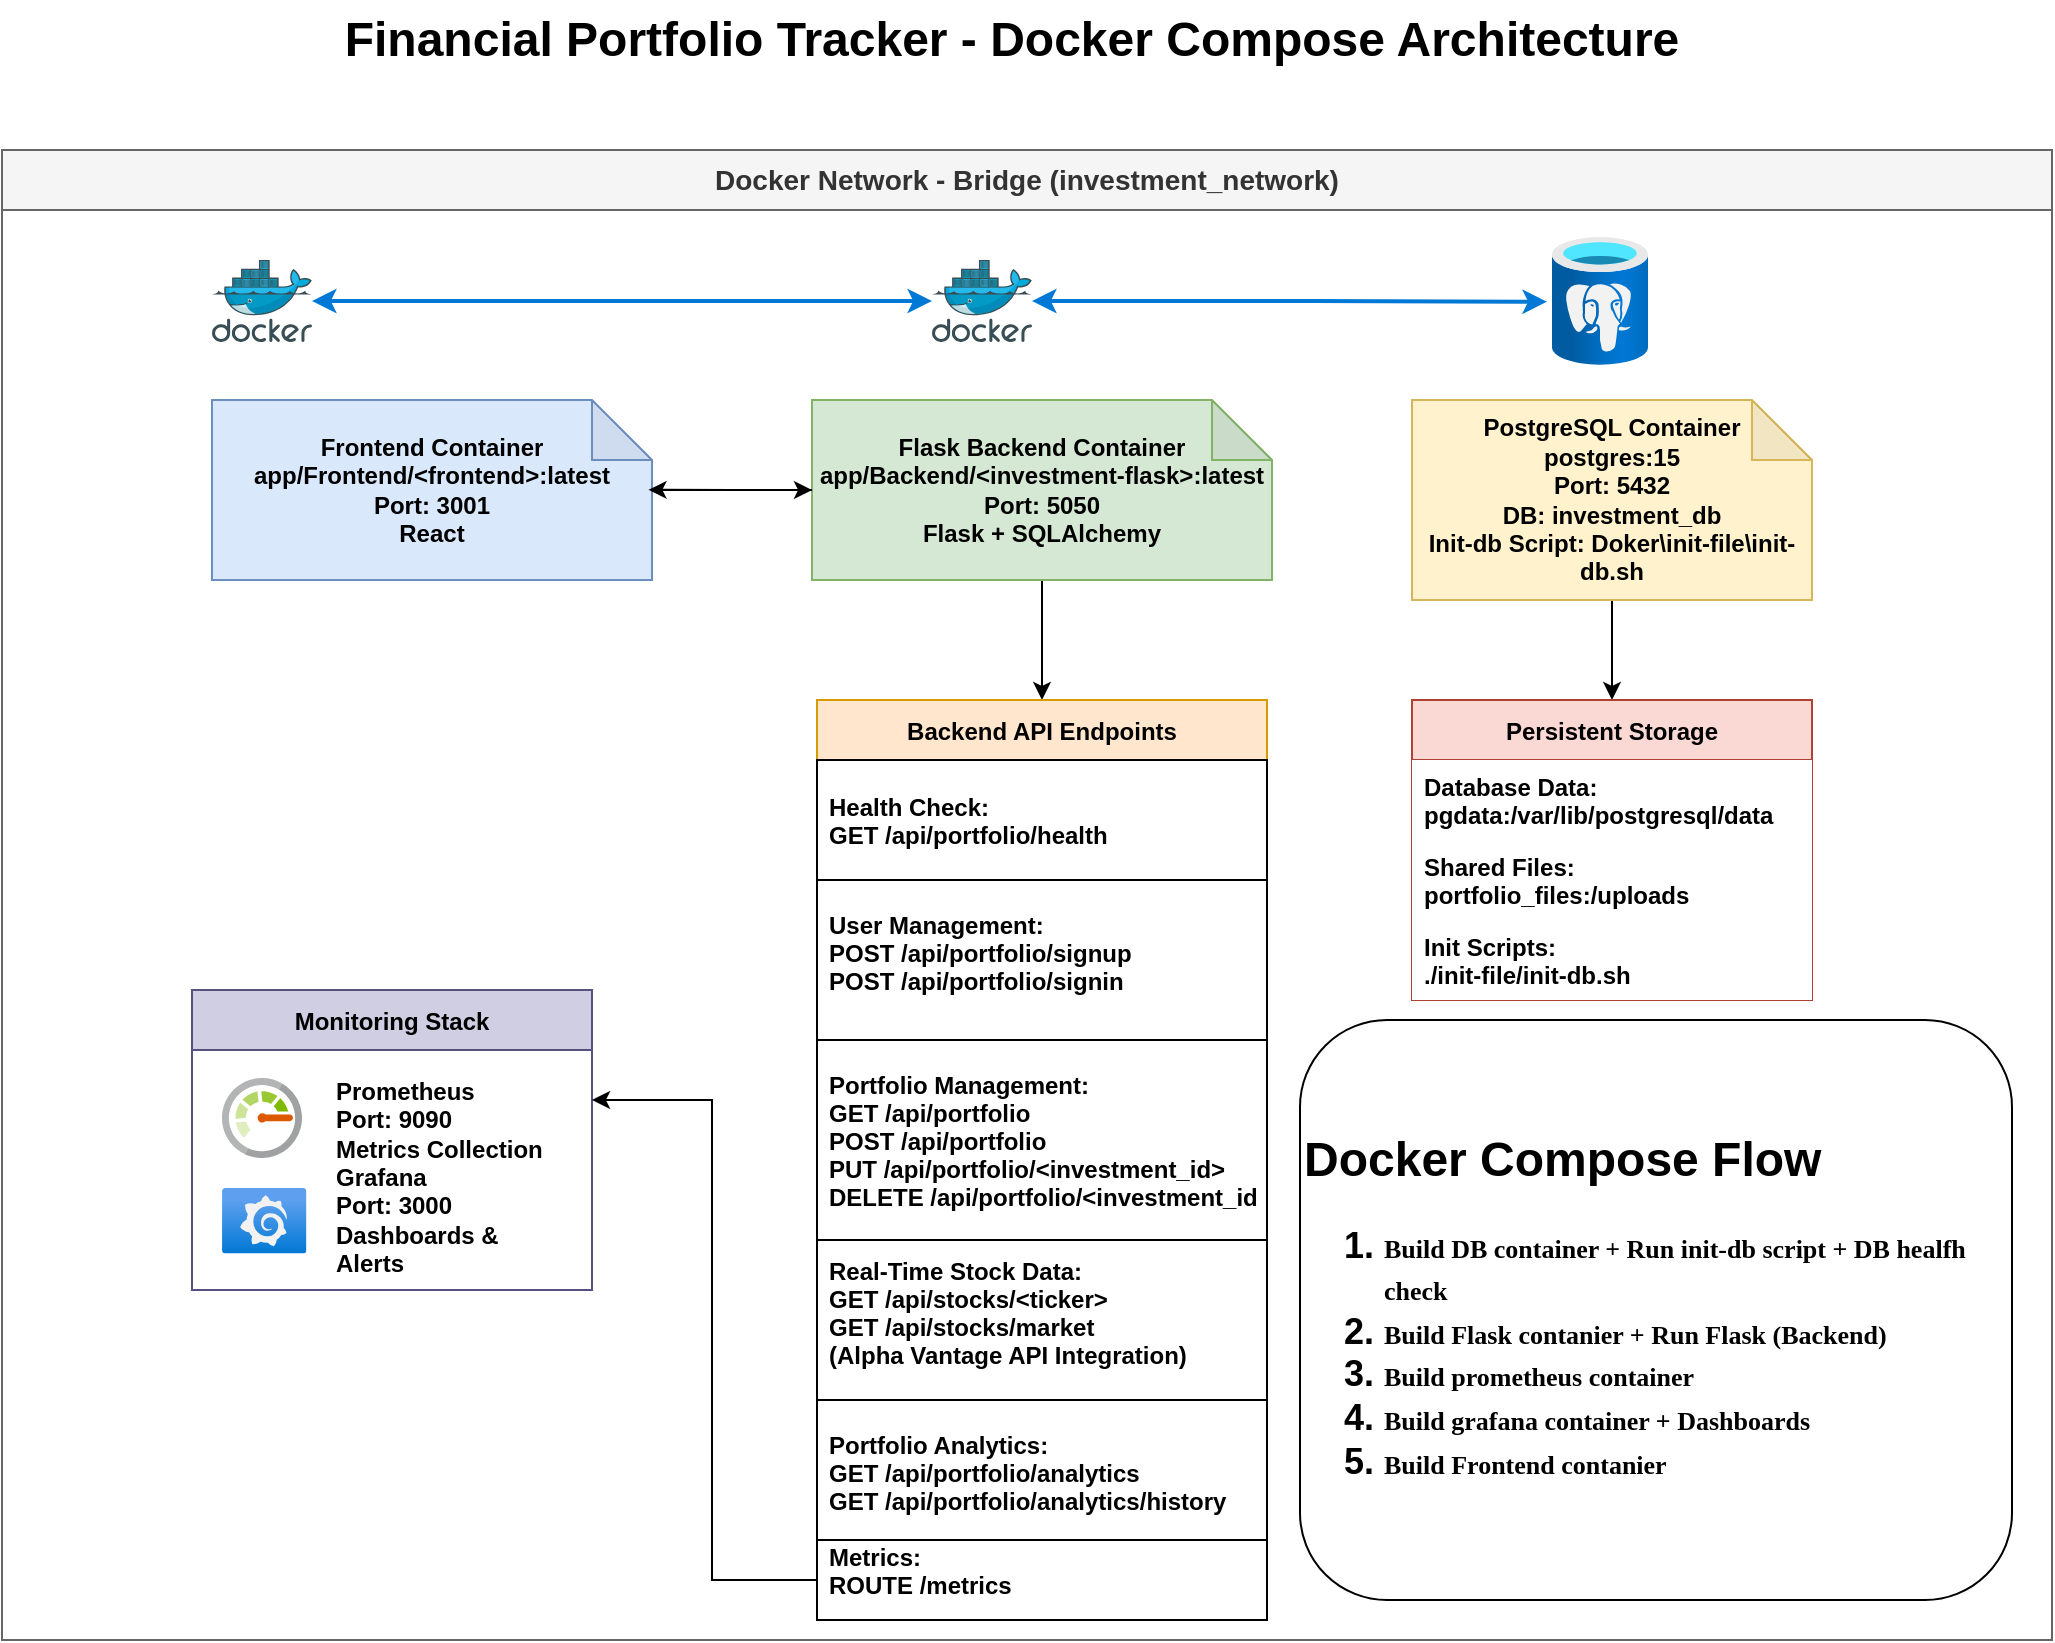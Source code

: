 <mxfile version="28.0.5" pages="3">
  <diagram name="Docker Compose" id="docker-compose">
    <mxGraphModel dx="1434" dy="844" grid="1" gridSize="10" guides="1" tooltips="1" connect="1" arrows="1" fold="1" page="1" pageScale="1" pageWidth="1100" pageHeight="850" math="0" shadow="0">
      <root>
        <mxCell id="0" />
        <mxCell id="1" parent="0" />
        <mxCell id="WgFQhJ7p-CO533wqpOLJ-1" value="" style="shape=image;verticalLabelPosition=bottom;labelBackgroundColor=default;verticalAlign=top;aspect=fixed;imageAspect=0;image=https://www.twilio.com/content/dam/twilio-com/global/en/blog/legacy/2017/building-python-web-apps-with-flask-html/flask-oauth.png;imageBackground=none;opacity=50;" vertex="1" parent="1">
          <mxGeometry x="582" y="176" width="75.26" height="40" as="geometry" />
        </mxCell>
        <mxCell id="title" value="Financial Portfolio Tracker - Docker Compose Architecture" style="text;html=1;strokeColor=none;fillColor=none;align=center;verticalAlign=middle;whiteSpace=wrap;rounded=0;fontSize=24;fontStyle=1" parent="1" vertex="1">
          <mxGeometry x="200" y="20" width="700" height="40" as="geometry" />
        </mxCell>
        <mxCell id="docker-network" value="Docker Network - Bridge (investment_network)" style="swimlane;fontStyle=1;childLayout=stackLayout;horizontal=1;startSize=30;horizontalStack=0;fillColor=#F5F5F5;strokeColor=#666666;fontSize=14;fontColor=#333333;collapsible=0;whiteSpace=wrap;html=1;" parent="1" vertex="1">
          <mxGeometry x="45" y="95" width="1025" height="745" as="geometry" />
        </mxCell>
        <mxCell id="frontend-container" value="" style="aspect=fixed;html=1;points=[];align=center;image;fontSize=12;image=img/lib/mscae/Docker.svg;" parent="1" vertex="1">
          <mxGeometry x="150" y="150" width="50" height="41" as="geometry" />
        </mxCell>
        <mxCell id="1uEBNpbP47x4nF2TDzYv-2" value="" style="edgeStyle=orthogonalEdgeStyle;rounded=0;orthogonalLoop=1;jettySize=auto;html=1;" parent="1" source="frontend-details" target="backend-details" edge="1">
          <mxGeometry relative="1" as="geometry" />
        </mxCell>
        <mxCell id="frontend-details" value="Frontend Container&lt;br&gt;app/Frontend/&amp;lt;frontend&amp;gt;:latest&lt;br&gt;Port: 3001&lt;br&gt;React" style="shape=note;whiteSpace=wrap;html=1;backgroundOutline=1;darkOpacity=0.05;fillColor=#dae8fc;strokeColor=#6c8ebf;fontStyle=1" parent="1" vertex="1">
          <mxGeometry x="150" y="220" width="220" height="90" as="geometry" />
        </mxCell>
        <mxCell id="backend-container" value="" style="aspect=fixed;html=1;points=[];align=center;image;fontSize=12;image=img/lib/mscae/Docker.svg;" parent="1" vertex="1">
          <mxGeometry x="510" y="150" width="50" height="41" as="geometry" />
        </mxCell>
        <mxCell id="1uEBNpbP47x4nF2TDzYv-6" value="" style="edgeStyle=orthogonalEdgeStyle;rounded=0;orthogonalLoop=1;jettySize=auto;html=1;entryX=0.5;entryY=0;entryDx=0;entryDy=0;" parent="1" source="backend-details" target="api-docs" edge="1">
          <mxGeometry relative="1" as="geometry" />
        </mxCell>
        <mxCell id="backend-details" value="Flask Backend Container&lt;br&gt;app/Backend/&amp;lt;investment-flask&amp;gt;:latest&lt;br&gt;Port: 5050&lt;br&gt;Flask + SQLAlchemy" style="shape=note;whiteSpace=wrap;html=1;backgroundOutline=1;darkOpacity=0.05;fillColor=#d5e8d4;strokeColor=#82b366;fontStyle=1" parent="1" vertex="1">
          <mxGeometry x="450" y="220" width="230" height="90" as="geometry" />
        </mxCell>
        <mxCell id="1uEBNpbP47x4nF2TDzYv-7" value="" style="edgeStyle=orthogonalEdgeStyle;rounded=0;orthogonalLoop=1;jettySize=auto;html=1;entryX=0.5;entryY=0;entryDx=0;entryDy=0;" parent="1" source="db-details" target="volumes-section" edge="1">
          <mxGeometry relative="1" as="geometry" />
        </mxCell>
        <mxCell id="db-details" value="PostgreSQL Container&lt;br&gt;postgres:15&lt;br&gt;Port: 5432&lt;br&gt;DB: investment_db&lt;br&gt;Init-db Script: Doker\init-file\init-db.sh" style="shape=note;whiteSpace=wrap;html=1;backgroundOutline=1;darkOpacity=0.05;fillColor=#fff2cc;strokeColor=#d6b656;fontStyle=1" parent="1" vertex="1">
          <mxGeometry x="750" y="220" width="200" height="100" as="geometry" />
        </mxCell>
        <mxCell id="volumes-section" value="Persistent Storage" style="swimlane;fontStyle=1;childLayout=stackLayout;horizontal=1;startSize=30;horizontalStack=0;resizeParent=1;resizeParentMax=0;resizeLast=0;collapsible=1;marginBottom=0;fillColor=#fad9d5;strokeColor=#ae4132;" parent="1" vertex="1">
          <mxGeometry x="750" y="370" width="200" height="150" as="geometry" />
        </mxCell>
        <mxCell id="volume1" value="Database Data:&#xa;pgdata:/var/lib/postgresql/data" style="text;strokeColor=none;fillColor=default;align=left;verticalAlign=middle;spacingLeft=4;spacingRight=4;overflow=hidden;points=[[0,0.5],[1,0.5]];portConstraint=eastwest;rotatable=0;fontStyle=1" parent="volumes-section" vertex="1">
          <mxGeometry y="30" width="200" height="40" as="geometry" />
        </mxCell>
        <mxCell id="volume2" value="Shared Files:&#xa;portfolio_files:/uploads" style="text;strokeColor=none;fillColor=default;align=left;verticalAlign=middle;spacingLeft=4;spacingRight=4;overflow=hidden;points=[[0,0.5],[1,0.5]];portConstraint=eastwest;rotatable=0;fontStyle=1" parent="volumes-section" vertex="1">
          <mxGeometry y="70" width="200" height="40" as="geometry" />
        </mxCell>
        <mxCell id="volume3" value="Init Scripts:&#xa;./init-file/init-db.sh" style="text;strokeColor=none;fillColor=default;align=left;verticalAlign=middle;spacingLeft=4;spacingRight=4;overflow=hidden;points=[[0,0.5],[1,0.5]];portConstraint=eastwest;rotatable=0;fontStyle=1" parent="volumes-section" vertex="1">
          <mxGeometry y="110" width="200" height="40" as="geometry" />
        </mxCell>
        <mxCell id="api-docs" value="Backend API Endpoints" style="swimlane;fontStyle=1;childLayout=stackLayout;horizontal=1;startSize=30;horizontalStack=0;resizeParent=1;resizeParentMax=0;resizeLast=0;collapsible=1;marginBottom=0;fillColor=#ffe6cc;strokeColor=#d79b00;" parent="1" vertex="1">
          <mxGeometry x="452.5" y="370" width="225" height="170" as="geometry" />
        </mxCell>
        <mxCell id="portfolio-endpoints" value="&#xa;Health Check:&#xa;GET /api/portfolio/health&#xa;" style="text;strokeColor=default;fillColor=default;align=left;verticalAlign=middle;spacingLeft=4;spacingRight=4;overflow=hidden;points=[[0,0.5],[1,0.5]];portConstraint=eastwest;rotatable=0;fontStyle=1" parent="api-docs" vertex="1">
          <mxGeometry y="30" width="225" height="60" as="geometry" />
        </mxCell>
        <mxCell id="1uEBNpbP47x4nF2TDzYv-10" value="&#xa;User Management:&#xa;POST /api/portfolio/signup&#xa;POST /api/portfolio/signin&#xa;&#xa;" style="text;strokeColor=default;fillColor=default;align=left;verticalAlign=middle;spacingLeft=4;spacingRight=4;overflow=hidden;points=[[0,0.5],[1,0.5]];portConstraint=eastwest;rotatable=0;fontStyle=1" parent="api-docs" vertex="1">
          <mxGeometry y="90" width="225" height="80" as="geometry" />
        </mxCell>
        <mxCell id="frontend-to-backend" value="" style="edgeStyle=orthogonalEdgeStyle;rounded=1;orthogonalLoop=1;jettySize=auto;html=1;entryX=0;entryY=0.5;entryDx=0;entryDy=0;startArrow=classic;startFill=1;endArrow=classic;endFill=1;strokeColor=#0079D6;strokeWidth=2;" parent="1" source="frontend-container" target="backend-container" edge="1">
          <mxGeometry relative="1" as="geometry" />
        </mxCell>
        <mxCell id="backend-to-db" value="" style="edgeStyle=orthogonalEdgeStyle;rounded=1;orthogonalLoop=1;jettySize=auto;html=1;startArrow=classic;startFill=1;endArrow=classic;endFill=1;strokeColor=#0079D6;strokeWidth=2;entryX=-0.053;entryY=0.506;entryDx=0;entryDy=0;entryPerimeter=0;" parent="1" source="backend-container" target="TYrQooPoINPBfzDf0-35-1" edge="1">
          <mxGeometry relative="1" as="geometry">
            <mxPoint x="810" y="171" as="targetPoint" />
          </mxGeometry>
        </mxCell>
        <mxCell id="monitoring-section" value="Monitoring Stack" style="swimlane;fontStyle=1;childLayout=stackLayout;horizontal=1;startSize=30;horizontalStack=0;resizeParent=1;resizeParentMax=0;resizeLast=0;collapsible=1;marginBottom=0;fillColor=#d0cee2;strokeColor=#56517e;" parent="1" vertex="1">
          <mxGeometry x="140" y="515" width="200" height="150" as="geometry" />
        </mxCell>
        <mxCell id="prometheus-container" value="" style="aspect=fixed;html=1;points=[];align=center;image;fontSize=12;image=img/lib/mscae/Monitor.svg;" parent="1" vertex="1">
          <mxGeometry x="155" y="559" width="40" height="40" as="geometry" />
        </mxCell>
        <mxCell id="prometheus-label" value="Prometheus&#xa;Port: 9090&#xa;Metrics Collection" style="text;html=1;strokeColor=none;fillColor=default;align=left;verticalAlign=middle;whiteSpace=wrap;rounded=0;fontStyle=1" parent="1" vertex="1">
          <mxGeometry x="210" y="555" width="120" height="50" as="geometry" />
        </mxCell>
        <mxCell id="grafana-label" value="Grafana&#xa;Port: 3000&#xa;Dashboards &amp;amp; Alerts" style="text;html=1;strokeColor=none;fillColor=default;align=left;verticalAlign=middle;whiteSpace=wrap;rounded=0;fontStyle=1" parent="1" vertex="1">
          <mxGeometry x="210" y="605" width="120" height="50" as="geometry" />
        </mxCell>
        <mxCell id="TYrQooPoINPBfzDf0-35-1" value="" style="image;aspect=fixed;html=1;points=[];align=center;fontSize=12;image=img/lib/azure2/databases/Azure_Database_PostgreSQL_Server.svg;" parent="1" vertex="1">
          <mxGeometry x="820" y="138.5" width="48" height="64" as="geometry" />
        </mxCell>
        <mxCell id="4h9m7ZwoVeaI2HhSz8Ve-1" value="" style="image;aspect=fixed;html=1;points=[];align=center;fontSize=12;image=img/lib/azure2/other/Grafana.svg;" parent="1" vertex="1">
          <mxGeometry x="155" y="614" width="42.24" height="32.8" as="geometry" />
        </mxCell>
        <mxCell id="1uEBNpbP47x4nF2TDzYv-3" style="edgeStyle=orthogonalEdgeStyle;rounded=0;orthogonalLoop=1;jettySize=auto;html=1;entryX=0.992;entryY=0.499;entryDx=0;entryDy=0;entryPerimeter=0;" parent="1" source="backend-details" target="frontend-details" edge="1">
          <mxGeometry relative="1" as="geometry" />
        </mxCell>
        <mxCell id="1uEBNpbP47x4nF2TDzYv-11" value="Portfolio Management:&#xa;GET /api/portfolio&#xa;POST /api/portfolio&#xa;PUT /api/portfolio/&lt;investment_id&gt;&#xa;DELETE /api/portfolio/&lt;investment_id&gt;" style="text;strokeColor=default;fillColor=default;align=left;verticalAlign=middle;spacingLeft=4;spacingRight=4;overflow=hidden;points=[[0,0.5],[1,0.5]];portConstraint=eastwest;rotatable=0;fontStyle=1" parent="1" vertex="1">
          <mxGeometry x="452.5" y="540" width="225" height="100" as="geometry" />
        </mxCell>
        <mxCell id="1uEBNpbP47x4nF2TDzYv-12" value="Real-Time Stock Data:&#xa;GET /api/stocks/&lt;ticker&gt;&#xa;GET /api/stocks/market&#xa;(Alpha Vantage API Integration)&#xa;&#xa;" style="text;strokeColor=default;fillColor=default;align=left;verticalAlign=middle;spacingLeft=4;spacingRight=4;overflow=hidden;points=[[0,0.5],[1,0.5]];portConstraint=eastwest;rotatable=0;fontStyle=1" parent="1" vertex="1">
          <mxGeometry x="452.5" y="640" width="225" height="100" as="geometry" />
        </mxCell>
        <mxCell id="1uEBNpbP47x4nF2TDzYv-13" value="&#xa;Portfolio Analytics:&#xa;GET /api/portfolio/analytics&#xa;GET /api/portfolio/analytics/history&#xa;&#xa;" style="text;strokeColor=default;fillColor=default;align=left;verticalAlign=middle;spacingLeft=4;spacingRight=4;overflow=hidden;points=[[0,0.5],[1,0.5]];portConstraint=eastwest;rotatable=0;fontStyle=1" parent="1" vertex="1">
          <mxGeometry x="452.5" y="720" width="225" height="70" as="geometry" />
        </mxCell>
        <mxCell id="1uEBNpbP47x4nF2TDzYv-15" style="edgeStyle=orthogonalEdgeStyle;rounded=0;orthogonalLoop=1;jettySize=auto;html=1;" parent="1" source="1uEBNpbP47x4nF2TDzYv-14" edge="1">
          <mxGeometry relative="1" as="geometry">
            <mxPoint x="340" y="570" as="targetPoint" />
            <Array as="points">
              <mxPoint x="400" y="810" />
              <mxPoint x="400" y="570" />
            </Array>
          </mxGeometry>
        </mxCell>
        <mxCell id="1uEBNpbP47x4nF2TDzYv-14" value="Metrics:&#xa;ROUTE /metrics&#xa;&#xa;" style="text;strokeColor=default;fillColor=default;align=left;verticalAlign=middle;spacingLeft=4;spacingRight=4;overflow=hidden;points=[[0,0.5],[1,0.5]];portConstraint=eastwest;rotatable=0;fontStyle=1" parent="1" vertex="1">
          <mxGeometry x="452.5" y="790" width="225" height="40" as="geometry" />
        </mxCell>
        <mxCell id="1uEBNpbP47x4nF2TDzYv-29" value="&lt;h2&gt;&lt;span style=&quot;font-size: 24px; text-align: center; background-color: transparent; color: light-dark(rgb(0, 0, 0), rgb(255, 255, 255));&quot;&gt;Docker Compose Flow&lt;/span&gt;&lt;/h2&gt;&lt;h2&gt;&lt;ol&gt;&lt;li&gt;&lt;span style=&quot;background-color: transparent; color: light-dark(rgb(0, 0, 0), rgb(255, 255, 255)); text-align: center;&quot;&gt;&lt;font style=&quot;font-size: 13px;&quot; face=&quot;Verdana&quot;&gt;Build DB container + Run init-db script + DB healfh check&lt;/font&gt;&lt;/span&gt;&lt;/li&gt;&lt;li&gt;&lt;span style=&quot;background-color: transparent; color: light-dark(rgb(0, 0, 0), rgb(255, 255, 255)); text-align: center;&quot;&gt;&lt;font style=&quot;font-size: 13px;&quot; face=&quot;Verdana&quot;&gt;Build Flask contanier + Run Flask (Backend)&lt;/font&gt;&lt;/span&gt;&lt;/li&gt;&lt;li&gt;&lt;font style=&quot;font-size: 13px;&quot; face=&quot;Verdana&quot;&gt;&lt;span style=&quot;background-color: transparent; color: light-dark(rgb(0, 0, 0), rgb(255, 255, 255)); text-align: center;&quot;&gt;Build&amp;nbsp;&lt;/span&gt;prometheus container&lt;/font&gt;&lt;/li&gt;&lt;li style=&quot;text-align: left;&quot;&gt;&lt;font style=&quot;font-size: 13px;&quot; face=&quot;Verdana&quot;&gt;&lt;span style=&quot;background-color: transparent; color: light-dark(rgb(0, 0, 0), rgb(255, 255, 255)); text-align: center;&quot;&gt;Build&amp;nbsp;&lt;/span&gt;grafana container +&amp;nbsp;&lt;/font&gt;&lt;font face=&quot;Verdana&quot;&gt;&lt;span style=&quot;font-size: 13px;&quot;&gt;Dashboards&lt;/span&gt;&lt;/font&gt;&lt;/li&gt;&lt;li&gt;&lt;span style=&quot;background-color: transparent; color: light-dark(rgb(0, 0, 0), rgb(255, 255, 255)); text-align: center;&quot;&gt;&lt;font style=&quot;font-size: 13px;&quot; face=&quot;Verdana&quot;&gt;Build Frontend contanier&lt;/font&gt;&lt;br&gt;&lt;/span&gt;&lt;/li&gt;&lt;/ol&gt;&lt;/h2&gt;" style="rounded=1;whiteSpace=wrap;html=1;align=left;" parent="1" vertex="1">
          <mxGeometry x="694" y="530" width="356" height="290" as="geometry" />
        </mxCell>
        <mxCell id="RkJjNilUmqMGqxQzTbbR-1" value="" style="shape=image;verticalLabelPosition=bottom;labelBackgroundColor=default;verticalAlign=top;aspect=fixed;imageAspect=0;image=https://miro.medium.com/v2/resize:fit:1000/1*Yafu7ihc1LFuP4azerAa4w.png;" vertex="1" parent="1">
          <mxGeometry x="217" y="172.98" width="73.58" height="52.02" as="geometry" />
        </mxCell>
      </root>
    </mxGraphModel>
  </diagram>
  <diagram name="Kubernetes" id="kubernetes">
    <mxGraphModel dx="1358" dy="698" grid="1" gridSize="10" guides="1" tooltips="1" connect="1" arrows="1" fold="1" page="1" pageScale="1" pageWidth="1100" pageHeight="850" math="0" shadow="0">
      <root>
        <mxCell id="0" />
        <mxCell id="1" parent="0" />
        <mxCell id="k8s-title" value="Financial Portfolio Tracker - Kubernetes Architecture" style="text;html=1;strokeColor=none;fillColor=none;align=center;verticalAlign=middle;whiteSpace=wrap;rounded=0;fontSize=24;fontStyle=1" parent="1" vertex="1">
          <mxGeometry x="200" y="20" width="700" height="40" as="geometry" />
        </mxCell>
        <mxCell id="k8s-cluster" value="Kubernetes Cluster" style="rounded=1;whiteSpace=wrap;html=1;verticalAlign=top;fontStyle=1;fillColor=#EFF3F8;strokeColor=#6C8EBF;dashed=1;strokeWidth=2;" parent="1" vertex="1">
          <mxGeometry x="50" y="60" width="1000" height="760" as="geometry" />
        </mxCell>
        <mxCell id="AKUBSXGGmaOifhnKqH8v-11" value="" style="rounded=0;whiteSpace=wrap;html=1;opacity=60;fillColor=#e1d5e7;strokeColor=#9673a6;" parent="1" vertex="1">
          <mxGeometry x="90" y="130" width="960" height="480" as="geometry" />
        </mxCell>
        <mxCell id="NZA-bLVT6prDLolInXSI-9" value="" style="rounded=0;whiteSpace=wrap;html=1;opacity=60;fillColor=#fff2cc;gradientColor=#ffd966;strokeColor=#d6b656;" parent="1" vertex="1">
          <mxGeometry x="130" y="130" width="910" height="440" as="geometry" />
        </mxCell>
        <mxCell id="NZA-bLVT6prDLolInXSI-7" value="" style="rounded=0;whiteSpace=wrap;html=1;opacity=60;fillColor=#e6d0de;gradientColor=#d5739d;strokeColor=#996185;" parent="1" vertex="1">
          <mxGeometry x="140" y="140" width="900" height="420" as="geometry" />
        </mxCell>
        <mxCell id="frontend-deploy" value="Frontend Deployment" style="rounded=1;whiteSpace=wrap;html=1;verticalAlign=top;fillColor=#dae8fc;strokeColor=#6c8ebf;align=center;fontStyle=1" parent="1" vertex="1">
          <mxGeometry x="160" y="160" width="220" height="200" as="geometry" />
        </mxCell>
        <mxCell id="frontend-service" value="Frontend Service&lt;br&gt;Type: NodePort&lt;br&gt;Port: 3001&lt;br&gt;React" style="shape=process;whiteSpace=wrap;html=1;backgroundOutline=1;fillColor=#dae8fc;strokeColor=#6c8ebf" parent="1" vertex="1">
          <mxGeometry x="180" y="250" width="180" height="80" as="geometry" />
        </mxCell>
        <mxCell id="backend-deploy" value="Backend Deployment" style="rounded=1;whiteSpace=wrap;html=1;verticalAlign=top;fillColor=#d5e8d4;strokeColor=#82b366;align=center;fontStyle=1" parent="1" vertex="1">
          <mxGeometry x="440" y="150" width="220" height="200" as="geometry" />
        </mxCell>
        <mxCell id="CsQx3XADNRkKe_ACyDCa-3" value="" style="edgeStyle=orthogonalEdgeStyle;rounded=0;orthogonalLoop=1;jettySize=auto;html=1;entryX=0.5;entryY=0;entryDx=0;entryDy=0;entryPerimeter=0;" parent="1" source="backend-service" target="NZA-bLVT6prDLolInXSI-15" edge="1">
          <mxGeometry relative="1" as="geometry">
            <Array as="points">
              <mxPoint x="550" y="370" />
              <mxPoint x="665" y="370" />
            </Array>
          </mxGeometry>
        </mxCell>
        <mxCell id="backend-service" value="Flask Backend Service&#xa;Type: ClusterIP&#xa;Port: 5050&#xa;Flask + SQLAlchemy + Prometheus&#xa;Alpha Vantage API Integration" style="shape=process;whiteSpace=wrap;html=1;backgroundOutline=1;fillColor=#d5e8d4;strokeColor=#82b366" parent="1" vertex="1">
          <mxGeometry x="460" y="240" width="180" height="100" as="geometry" />
        </mxCell>
        <mxCell id="db-statefulset" value="PostgreSQL" style="rounded=1;whiteSpace=wrap;html=1;verticalAlign=top;fillColor=#fff2cc;strokeColor=#d6b656;align=center;fontStyle=1" parent="1" vertex="1">
          <mxGeometry x="760" y="150" width="220" height="200" as="geometry" />
        </mxCell>
        <mxCell id="db-service" value="PostgreSQL Service&#xa;Type: ClusterIP&#xa;Port: 5432&#xa;Database: investment_db&#xa;Persistent Storage: postgres-pvc" style="shape=process;whiteSpace=wrap;html=1;backgroundOutline=1;fillColor=#fff2cc;strokeColor=#d6b656" parent="1" vertex="1">
          <mxGeometry x="780" y="250" width="180" height="100" as="geometry" />
        </mxCell>
        <mxCell id="config-storage" value="Kubernetes Resources" style="swimlane;fontStyle=1;childLayout=stackLayout;horizontal=1;startSize=30;horizontalStack=0;resizeParent=1;resizeParentMax=0;resizeLast=0;collapsible=1;marginBottom=0;fillColor=#e1d5e7;strokeColor=#9673a6;" parent="1" vertex="1">
          <mxGeometry x="760" y="360" width="220" height="180" as="geometry" />
        </mxCell>
        <mxCell id="config1" value="ConfigMaps:&#xa;- postgres-configmap&#xa;- init-db-configmap" style="text;strokeColor=none;fillColor=none;align=left;verticalAlign=middle;spacingLeft=4;spacingRight=4;overflow=hidden;points=[[0,0.5],[1,0.5]];portConstraint=eastwest;rotatable=0;" parent="config-storage" vertex="1">
          <mxGeometry y="30" width="220" height="50" as="geometry" />
        </mxCell>
        <mxCell id="config2" value="Secrets:&#xa;- postgres-secret (DB credentials)" style="text;strokeColor=none;fillColor=none;align=left;verticalAlign=middle;spacingLeft=4;spacingRight=4;overflow=hidden;points=[[0,0.5],[1,0.5]];portConstraint=eastwest;rotatable=0;" parent="config-storage" vertex="1">
          <mxGeometry y="80" width="220" height="40" as="geometry" />
        </mxCell>
        <mxCell id="config3" value="Storage:&#xa;- postgres-8ks-pv&#xa;- postgres-8ks-pvc (Database storage)" style="text;strokeColor=none;fillColor=none;align=left;verticalAlign=middle;spacingLeft=4;spacingRight=4;overflow=hidden;points=[[0,0.5],[1,0.5]];portConstraint=eastwest;rotatable=0;" parent="config-storage" vertex="1">
          <mxGeometry y="120" width="220" height="60" as="geometry" />
        </mxCell>
        <mxCell id="monitoring" value="Monitoring Stack" style="swimlane;fontStyle=1;childLayout=stackLayout;horizontal=1;startSize=30;horizontalStack=0;resizeParent=1;resizeParentMax=0;resizeLast=0;collapsible=1;marginBottom=0;fillColor=#f5f5f5;strokeColor=#666666;" parent="1" vertex="1">
          <mxGeometry x="430" y="390" width="220" height="150" as="geometry" />
        </mxCell>
        <mxCell id="monitor1" value="Prometheus Server&#xa;Port: 9090&#xa;Custom Config: prometheus.yml" style="text;strokeColor=none;fillColor=none;align=left;verticalAlign=middle;spacingLeft=4;spacingRight=4;overflow=hidden;points=[[0,0.5],[1,0.5]];portConstraint=eastwest;rotatable=0;" parent="monitoring" vertex="1">
          <mxGeometry y="30" width="220" height="60" as="geometry" />
        </mxCell>
        <mxCell id="monitor2" value="Grafana Dashboard&#xa;Port: 3000&#xa;Auto-provisioned datasources&#xa;Custom dashboards" style="text;strokeColor=none;fillColor=none;align=left;verticalAlign=middle;spacingLeft=4;spacingRight=4;overflow=hidden;points=[[0,0.5],[1,0.5]];portConstraint=eastwest;rotatable=0;" parent="monitoring" vertex="1">
          <mxGeometry y="90" width="220" height="60" as="geometry" />
        </mxCell>
        <mxCell id="network-policy" value="Network Policies" style="swimlane;fontStyle=1;childLayout=stackLayout;horizontal=1;startSize=30;horizontalStack=0;resizeParent=1;resizeParentMax=0;resizeLast=0;collapsible=1;marginBottom=0;fillColor=#f8cecc;strokeColor=#b85450;" parent="1" vertex="1">
          <mxGeometry x="155" y="390" width="220" height="150" as="geometry" />
        </mxCell>
        <mxCell id="policy1" value="frontend-service" style="text;strokeColor=none;fillColor=none;align=left;verticalAlign=middle;spacingLeft=4;spacingRight=4;overflow=hidden;points=[[0,0.5],[1,0.5]];portConstraint=eastwest;rotatable=0;" parent="network-policy" vertex="1">
          <mxGeometry y="30" width="220" height="30" as="geometry" />
        </mxCell>
        <mxCell id="policy2" value="backend-sevice" style="text;strokeColor=none;fillColor=none;align=left;verticalAlign=middle;spacingLeft=4;spacingRight=4;overflow=hidden;points=[[0,0.5],[1,0.5]];portConstraint=eastwest;rotatable=0;" parent="network-policy" vertex="1">
          <mxGeometry y="60" width="220" height="30" as="geometry" />
        </mxCell>
        <mxCell id="policy3" value="database-sevice" style="text;strokeColor=none;fillColor=none;align=left;verticalAlign=middle;spacingLeft=4;spacingRight=4;overflow=hidden;points=[[0,0.5],[1,0.5]];portConstraint=eastwest;rotatable=0;" parent="network-policy" vertex="1">
          <mxGeometry y="90" width="220" height="30" as="geometry" />
        </mxCell>
        <mxCell id="policy4" value="monitoring-service" style="text;strokeColor=none;fillColor=none;align=left;verticalAlign=middle;spacingLeft=4;spacingRight=4;overflow=hidden;points=[[0,0.5],[1,0.5]];portConstraint=eastwest;rotatable=0;" parent="network-policy" vertex="1">
          <mxGeometry y="120" width="220" height="30" as="geometry" />
        </mxCell>
        <mxCell id="k8s-frontend-to-backend" value="" style="edgeStyle=orthogonalEdgeStyle;rounded=1;orthogonalLoop=1;jettySize=auto;html=1;startArrow=classic;startFill=1;endArrow=classic;endFill=1;strokeColor=#326CE5;strokeWidth=2;" parent="1" edge="1">
          <mxGeometry relative="1" as="geometry">
            <mxPoint x="360" y="289.17" as="sourcePoint" />
            <mxPoint x="460" y="289.17" as="targetPoint" />
          </mxGeometry>
        </mxCell>
        <mxCell id="k8s-backend-to-db" value="" style="rounded=1;orthogonalLoop=1;jettySize=auto;html=1;startArrow=classic;startFill=1;endArrow=classic;endFill=1;strokeColor=#326CE5;strokeWidth=2;edgeStyle=orthogonalEdgeStyle;" parent="1" source="backend-service" target="db-service" edge="1">
          <mxGeometry relative="1" as="geometry" />
        </mxCell>
        <mxCell id="helm" value="&lt;b&gt;Kubeadm&lt;/b&gt;" style="aspect=fixed;html=1;points=[];align=center;image;fontSize=12;image=img/lib/mscae/Kubernetes.svg;" parent="1" vertex="1">
          <mxGeometry x="920" y="10" width="40" height="40" as="geometry" />
        </mxCell>
        <mxCell id="IUx_RxEww053qwB009mP-1" value="" style="image;aspect=fixed;html=1;points=[];align=center;fontSize=12;image=img/lib/azure2/databases/Azure_Database_PostgreSQL_Server.svg;" parent="1" vertex="1">
          <mxGeometry x="846" y="182.01" width="48" height="64" as="geometry" />
        </mxCell>
        <mxCell id="Q2sG06KYMsYFRJ_fSKv8-5" style="edgeStyle=orthogonalEdgeStyle;rounded=0;orthogonalLoop=1;jettySize=auto;html=1;entryX=0.44;entryY=0.688;entryDx=0;entryDy=0;entryPerimeter=0;" parent="1" target="NZA-bLVT6prDLolInXSI-5" edge="1">
          <mxGeometry relative="1" as="geometry">
            <mxPoint x="50" y="250" as="sourcePoint" />
            <mxPoint x="80" y="120" as="targetPoint" />
            <Array as="points">
              <mxPoint x="50" y="251" />
              <mxPoint x="80" y="251" />
              <mxPoint x="80" y="123" />
            </Array>
          </mxGeometry>
        </mxCell>
        <mxCell id="Q2sG06KYMsYFRJ_fSKv8-6" value="&lt;b&gt;&lt;u&gt;Ingress&lt;/u&gt;&lt;/b&gt;&lt;div&gt;&lt;br&gt;&lt;/div&gt;" style="text;html=1;align=center;verticalAlign=middle;resizable=0;points=[];autosize=1;strokeColor=none;fillColor=none;" parent="1" vertex="1">
          <mxGeometry x="90" y="70" width="70" height="40" as="geometry" />
        </mxCell>
        <mxCell id="NZA-bLVT6prDLolInXSI-1" value="user" style="image;sketch=0;aspect=fixed;html=1;points=[];align=center;fontSize=12;image=img/lib/mscae/Person.svg;" parent="1" vertex="1">
          <mxGeometry x="6.5" y="130" width="37" height="50" as="geometry" />
        </mxCell>
        <mxCell id="NZA-bLVT6prDLolInXSI-2" value="user" style="image;sketch=0;aspect=fixed;html=1;points=[];align=center;fontSize=12;image=img/lib/mscae/Person.svg;" parent="1" vertex="1">
          <mxGeometry x="6.5" y="210" width="37" height="50" as="geometry" />
        </mxCell>
        <mxCell id="NZA-bLVT6prDLolInXSI-3" value="user" style="image;sketch=0;aspect=fixed;html=1;points=[];align=center;fontSize=12;image=img/lib/mscae/Person.svg;" parent="1" vertex="1">
          <mxGeometry x="6.5" y="290" width="37" height="50" as="geometry" />
        </mxCell>
        <mxCell id="NZA-bLVT6prDLolInXSI-4" value="&lt;div style=&quot;forced-color-adjust: none; color: rgb(0, 0, 0); font-family: Helvetica; font-size: 12px; font-style: normal; font-variant-ligatures: normal; font-variant-caps: normal; font-weight: 400; letter-spacing: normal; orphans: 2; text-align: center; text-indent: 0px; text-transform: none; widows: 2; word-spacing: 0px; -webkit-text-stroke-width: 0px; white-space: nowrap; background-color: rgb(251, 251, 251); text-decoration-thickness: initial; text-decoration-style: initial; text-decoration-color: initial;&quot;&gt;&lt;b style=&quot;forced-color-adjust: none;&quot;&gt;&lt;u style=&quot;forced-color-adjust: none;&quot;&gt;Nodeport:&lt;br style=&quot;forced-color-adjust: none;&quot;&gt;Promethes:30090&lt;/u&gt;&lt;/b&gt;&lt;/div&gt;&lt;div style=&quot;forced-color-adjust: none; color: rgb(0, 0, 0); font-family: Helvetica; font-size: 12px; font-style: normal; font-variant-ligatures: normal; font-variant-caps: normal; font-weight: 400; letter-spacing: normal; orphans: 2; text-align: center; text-indent: 0px; text-transform: none; widows: 2; word-spacing: 0px; -webkit-text-stroke-width: 0px; white-space: nowrap; background-color: rgb(251, 251, 251); text-decoration-thickness: initial; text-decoration-style: initial; text-decoration-color: initial;&quot;&gt;&lt;b style=&quot;forced-color-adjust: none;&quot;&gt;&lt;u style=&quot;forced-color-adjust: none;&quot;&gt;Grafna:30300&lt;/u&gt;&lt;/b&gt;&lt;/div&gt;&lt;div style=&quot;forced-color-adjust: none; color: rgb(0, 0, 0); font-family: Helvetica; font-size: 12px; font-style: normal; font-variant-ligatures: normal; font-variant-caps: normal; font-weight: 400; letter-spacing: normal; orphans: 2; text-align: center; text-indent: 0px; text-transform: none; widows: 2; word-spacing: 0px; -webkit-text-stroke-width: 0px; white-space: nowrap; background-color: rgb(251, 251, 251); text-decoration-thickness: initial; text-decoration-style: initial; text-decoration-color: initial;&quot;&gt;&lt;b style=&quot;forced-color-adjust: none;&quot;&gt;&lt;u style=&quot;forced-color-adjust: none;&quot;&gt;Frontend:30031&lt;/u&gt;&lt;/b&gt;&lt;/div&gt;" style="text;whiteSpace=wrap;html=1;fillColor=#bac8d3;strokeColor=#23445d;" parent="1" vertex="1">
          <mxGeometry x="0.42" y="374" width="130" height="70" as="geometry" />
        </mxCell>
        <mxCell id="NZA-bLVT6prDLolInXSI-5" value="" style="aspect=fixed;sketch=0;html=1;dashed=0;whitespace=wrap;verticalLabelPosition=bottom;verticalAlign=top;fillColor=#2875E2;strokeColor=#ffffff;points=[[0.005,0.63,0],[0.1,0.2,0],[0.9,0.2,0],[0.5,0,0],[0.995,0.63,0],[0.72,0.99,0],[0.5,1,0],[0.28,0.99,0]];shape=mxgraph.kubernetes.icon2;kubernetesLabel=1;prIcon=ing" parent="1" vertex="1">
          <mxGeometry x="100" y="90" width="50" height="48" as="geometry" />
        </mxCell>
        <mxCell id="NZA-bLVT6prDLolInXSI-6" value="ClusterIP" style="aspect=fixed;sketch=0;html=1;dashed=0;whitespace=wrap;verticalLabelPosition=bottom;verticalAlign=top;fillColor=#2875E2;strokeColor=#ffffff;points=[[0.005,0.63,0],[0.1,0.2,0],[0.9,0.2,0],[0.5,0,0],[0.995,0.63,0],[0.72,0.99,0],[0.5,1,0],[0.28,0.99,0]];shape=mxgraph.kubernetes.icon2;kubernetesLabel=1;prIcon=svc" parent="1" vertex="1">
          <mxGeometry x="524.63" y="88.08" width="50" height="48" as="geometry" />
        </mxCell>
        <mxCell id="NZA-bLVT6prDLolInXSI-8" value="rs" style="aspect=fixed;sketch=0;html=1;dashed=0;whitespace=wrap;verticalLabelPosition=bottom;verticalAlign=top;fillColor=#2875E2;strokeColor=#ffffff;points=[[0.005,0.63,0],[0.1,0.2,0],[0.9,0.2,0],[0.5,0,0],[0.995,0.63,0],[0.72,0.99,0],[0.5,1,0],[0.28,0.99,0]];shape=mxgraph.kubernetes.icon2;kubernetesLabel=1;prIcon=rs" parent="1" vertex="1">
          <mxGeometry x="1010" y="326" width="50" height="48" as="geometry" />
        </mxCell>
        <mxCell id="NZA-bLVT6prDLolInXSI-10" value="" style="aspect=fixed;sketch=0;html=1;dashed=0;whitespace=wrap;verticalLabelPosition=bottom;verticalAlign=top;fillColor=#2875E2;strokeColor=#ffffff;points=[[0.005,0.63,0],[0.1,0.2,0],[0.9,0.2,0],[0.5,0,0],[0.995,0.63,0],[0.72,0.99,0],[0.5,1,0],[0.28,0.99,0]];shape=mxgraph.kubernetes.icon2;kubernetesLabel=1;prIcon=deploy" parent="1" vertex="1">
          <mxGeometry x="565" y="560" width="50" height="48" as="geometry" />
        </mxCell>
        <mxCell id="NZA-bLVT6prDLolInXSI-11" value="" style="aspect=fixed;sketch=0;html=1;dashed=0;whitespace=wrap;verticalLabelPosition=bottom;verticalAlign=top;fillColor=#2875E2;strokeColor=#ffffff;points=[[0.005,0.63,0],[0.1,0.2,0],[0.9,0.2,0],[0.5,0,0],[0.995,0.63,0],[0.72,0.99,0],[0.5,1,0],[0.28,0.99,0]];shape=mxgraph.kubernetes.icon2;kubernetesLabel=1;prIcon=pod" parent="1" vertex="1">
          <mxGeometry x="350" y="180" width="50" height="48.01" as="geometry" />
        </mxCell>
        <mxCell id="NZA-bLVT6prDLolInXSI-12" value="" style="aspect=fixed;sketch=0;html=1;dashed=0;whitespace=wrap;verticalLabelPosition=bottom;verticalAlign=top;fillColor=#2875E2;strokeColor=#ffffff;points=[[0.005,0.63,0],[0.1,0.2,0],[0.9,0.2,0],[0.5,0,0],[0.995,0.63,0],[0.72,0.99,0],[0.5,1,0],[0.28,0.99,0]];shape=mxgraph.kubernetes.icon2;kubernetesLabel=1;prIcon=pod" parent="1" vertex="1">
          <mxGeometry x="630" y="180" width="50" height="48.01" as="geometry" />
        </mxCell>
        <mxCell id="NZA-bLVT6prDLolInXSI-13" value="" style="aspect=fixed;sketch=0;html=1;dashed=0;whitespace=wrap;verticalLabelPosition=bottom;verticalAlign=top;fillColor=#2875E2;strokeColor=#ffffff;points=[[0.005,0.63,0],[0.1,0.2,0],[0.9,0.2,0],[0.5,0,0],[0.995,0.63,0],[0.72,0.99,0],[0.5,1,0],[0.28,0.99,0]];shape=mxgraph.kubernetes.icon2;kubernetesLabel=1;prIcon=pod" parent="1" vertex="1">
          <mxGeometry x="950" y="190" width="50" height="48.01" as="geometry" />
        </mxCell>
        <mxCell id="NZA-bLVT6prDLolInXSI-15" value="" style="aspect=fixed;sketch=0;html=1;dashed=0;whitespace=wrap;verticalLabelPosition=bottom;verticalAlign=top;fillColor=#2875E2;strokeColor=#ffffff;points=[[0.005,0.63,0],[0.1,0.2,0],[0.9,0.2,0],[0.5,0,0],[0.995,0.63,0],[0.72,0.99,0],[0.5,1,0],[0.28,0.99,0]];shape=mxgraph.kubernetes.icon2;kubernetesLabel=1;prIcon=pod" parent="1" vertex="1">
          <mxGeometry x="640" y="425.99" width="50" height="48.01" as="geometry" />
        </mxCell>
        <mxCell id="NZA-bLVT6prDLolInXSI-17" value="Worker Node" style="aspect=fixed;sketch=0;html=1;dashed=0;whitespace=wrap;verticalLabelPosition=bottom;verticalAlign=top;fillColor=#2875E2;strokeColor=#ffffff;points=[[0.005,0.63,0],[0.1,0.2,0],[0.9,0.2,0],[0.5,0,0],[0.995,0.63,0],[0.72,0.99,0],[0.5,1,0],[0.28,0.99,0]];shape=mxgraph.kubernetes.icon2;kubernetesLabel=1;prIcon=node" parent="1" vertex="1">
          <mxGeometry x="60" y="282" width="50" height="48" as="geometry" />
        </mxCell>
        <mxCell id="9GaG6i6T-timiORAo6T8-1" value="" style="shape=image;verticalLabelPosition=bottom;labelBackgroundColor=default;verticalAlign=top;aspect=fixed;imageAspect=0;image=https://www.twilio.com/content/dam/twilio-com/global/en/blog/legacy/2017/building-python-web-apps-with-flask-html/flask-oauth.png;imageBackground=none;shadow=1;strokeWidth=0;" parent="1" vertex="1">
          <mxGeometry x="512" y="190" width="75.26" height="40" as="geometry" />
        </mxCell>
        <mxCell id="AKUBSXGGmaOifhnKqH8v-1" value="" style="shape=image;verticalLabelPosition=bottom;labelBackgroundColor=default;verticalAlign=top;aspect=fixed;imageAspect=0;image=https://miro.medium.com/v2/resize:fit:1000/1*Yafu7ihc1LFuP4azerAa4w.png;" parent="1" vertex="1">
          <mxGeometry x="228.21" y="185.99" width="73.58" height="52.02" as="geometry" />
        </mxCell>
        <mxCell id="AKUBSXGGmaOifhnKqH8v-3" value="" style="edgeStyle=orthogonalEdgeStyle;rounded=0;orthogonalLoop=1;jettySize=auto;html=1;entryX=0.134;entryY=0.737;entryDx=0;entryDy=0;entryPerimeter=0;" parent="1" source="AKUBSXGGmaOifhnKqH8v-2" target="AKUBSXGGmaOifhnKqH8v-4" edge="1">
          <mxGeometry relative="1" as="geometry">
            <Array as="points">
              <mxPoint x="28" y="450" />
              <mxPoint x="95" y="450" />
            </Array>
          </mxGeometry>
        </mxCell>
        <mxCell id="AKUBSXGGmaOifhnKqH8v-2" value="&lt;b&gt;Developer&lt;/b&gt;" style="shape=umlActor;verticalLabelPosition=bottom;verticalAlign=top;html=1;outlineConnect=0;" parent="1" vertex="1">
          <mxGeometry x="13.5" y="470" width="30" height="60" as="geometry" />
        </mxCell>
        <mxCell id="AKUBSXGGmaOifhnKqH8v-4" value="nodeport" style="aspect=fixed;sketch=0;html=1;dashed=0;whitespace=wrap;verticalLabelPosition=bottom;verticalAlign=top;fillColor=#2875E2;strokeColor=#ffffff;points=[[0.005,0.63,0],[0.1,0.2,0],[0.9,0.2,0],[0.5,0,0],[0.995,0.63,0],[0.72,0.99,0],[0.5,1,0],[0.28,0.99,0]];shape=mxgraph.kubernetes.icon2;kubernetesLabel=1;prIcon=svc" parent="1" vertex="1">
          <mxGeometry x="90.0" y="470" width="39.58" height="38" as="geometry" />
        </mxCell>
        <mxCell id="AKUBSXGGmaOifhnKqH8v-12" value="&lt;div style=&quot;font-family: Consolas, &amp;quot;Courier New&amp;quot;, monospace; font-size: 14px; line-height: 19px; white-space: pre;&quot;&gt;&lt;span style=&quot;background-color: rgb(255, 255, 255);&quot;&gt;&lt;font style=&quot;color: rgb(0, 0, 0);&quot;&gt;financial-portfolio&lt;/font&gt;&lt;/span&gt;&lt;/div&gt;" style="text;html=1;align=center;verticalAlign=middle;whiteSpace=wrap;rounded=0;" parent="1" vertex="1">
          <mxGeometry x="90" y="228.01" width="60" height="30" as="geometry" />
        </mxCell>
        <mxCell id="AKUBSXGGmaOifhnKqH8v-13" value="" style="rounded=0;whiteSpace=wrap;html=1;opacity=60;fillColor=#e1d5e7;strokeColor=#9673a6;" parent="1" vertex="1">
          <mxGeometry x="90" y="611" width="960" height="120" as="geometry" />
        </mxCell>
        <mxCell id="AKUBSXGGmaOifhnKqH8v-14" value="Master Node" style="aspect=fixed;sketch=0;html=1;dashed=0;whitespace=wrap;verticalLabelPosition=bottom;verticalAlign=top;fillColor=#2875E2;strokeColor=#ffffff;points=[[0.005,0.63,0],[0.1,0.2,0],[0.9,0.2,0],[0.5,0,0],[0.995,0.63,0],[0.72,0.99,0],[0.5,1,0],[0.28,0.99,0]];shape=mxgraph.kubernetes.icon2;kubernetesLabel=1;prIcon=node" parent="1" vertex="1">
          <mxGeometry x="60" y="636" width="50" height="48" as="geometry" />
        </mxCell>
        <mxCell id="AKUBSXGGmaOifhnKqH8v-15" value="" style="aspect=fixed;sketch=0;html=1;dashed=0;whitespace=wrap;verticalLabelPosition=bottom;verticalAlign=top;fillColor=#2875E2;strokeColor=#ffffff;points=[[0.005,0.63,0],[0.1,0.2,0],[0.9,0.2,0],[0.5,0,0],[0.995,0.63,0],[0.72,0.99,0],[0.5,1,0],[0.28,0.99,0]];shape=mxgraph.kubernetes.icon2;kubernetesLabel=1;prIcon=control_plane" parent="1" vertex="1">
          <mxGeometry x="518.05" y="700" width="75" height="72" as="geometry" />
        </mxCell>
        <mxCell id="AKUBSXGGmaOifhnKqH8v-16" value="API server" style="aspect=fixed;sketch=0;html=1;dashed=0;whitespace=wrap;verticalLabelPosition=bottom;verticalAlign=top;fillColor=#2875E2;strokeColor=#ffffff;points=[[0.005,0.63,0],[0.1,0.2,0],[0.9,0.2,0],[0.5,0,0],[0.995,0.63,0],[0.72,0.99,0],[0.5,1,0],[0.28,0.99,0]];shape=mxgraph.kubernetes.icon2;kubernetesLabel=1;prIcon=api" parent="1" vertex="1">
          <mxGeometry x="227.55" y="652" width="50" height="48" as="geometry" />
        </mxCell>
        <mxCell id="AKUBSXGGmaOifhnKqH8v-17" value="etcd" style="aspect=fixed;sketch=0;html=1;dashed=0;whitespace=wrap;verticalLabelPosition=bottom;verticalAlign=top;fillColor=#2875E2;strokeColor=#ffffff;points=[[0.005,0.63,0],[0.1,0.2,0],[0.9,0.2,0],[0.5,0,0],[0.995,0.63,0],[0.72,0.99,0],[0.5,1,0],[0.28,0.99,0]];shape=mxgraph.kubernetes.icon2;kubernetesLabel=1;prIcon=etcd" parent="1" vertex="1">
          <mxGeometry x="819.63" y="650" width="52.09" height="50" as="geometry" />
        </mxCell>
        <mxCell id="AKUBSXGGmaOifhnKqH8v-18" value="controller manager" style="aspect=fixed;sketch=0;html=1;dashed=0;whitespace=wrap;verticalLabelPosition=bottom;verticalAlign=top;fillColor=#2875E2;strokeColor=#ffffff;points=[[0.005,0.63,0],[0.1,0.2,0],[0.9,0.2,0],[0.5,0,0],[0.995,0.63,0],[0.72,0.99,0],[0.5,1,0],[0.28,0.99,0]];shape=mxgraph.kubernetes.icon2;prIcon=c_c_m" parent="1" vertex="1">
          <mxGeometry x="385.3" y="652.75" width="50" height="48" as="geometry" />
        </mxCell>
        <mxCell id="AKUBSXGGmaOifhnKqH8v-19" value="scheduler" style="aspect=fixed;sketch=0;html=1;dashed=0;whitespace=wrap;verticalLabelPosition=bottom;verticalAlign=top;fillColor=#2875E2;strokeColor=#ffffff;points=[[0.005,0.63,0],[0.1,0.2,0],[0.9,0.2,0],[0.5,0,0],[0.995,0.63,0],[0.72,0.99,0],[0.5,1,0],[0.28,0.99,0]];shape=mxgraph.kubernetes.icon2;prIcon=sched" parent="1" vertex="1">
          <mxGeometry x="652.55" y="653.5" width="48.44" height="46.5" as="geometry" />
        </mxCell>
        <mxCell id="AKUBSXGGmaOifhnKqH8v-20" style="edgeStyle=orthogonalEdgeStyle;rounded=0;orthogonalLoop=1;jettySize=auto;html=1;entryX=0.455;entryY=0.023;entryDx=0;entryDy=0;entryPerimeter=0;" parent="1" source="NZA-bLVT6prDLolInXSI-5" target="frontend-deploy" edge="1">
          <mxGeometry relative="1" as="geometry" />
        </mxCell>
        <mxCell id="AKUBSXGGmaOifhnKqH8v-21" value="&lt;b&gt;Http://localhost&lt;/b&gt;" style="edgeLabel;html=1;align=center;verticalAlign=middle;resizable=0;points=[];" parent="AKUBSXGGmaOifhnKqH8v-20" vertex="1" connectable="0">
          <mxGeometry x="-0.015" y="-3" relative="1" as="geometry">
            <mxPoint as="offset" />
          </mxGeometry>
        </mxCell>
        <mxCell id="AKUBSXGGmaOifhnKqH8v-23" value="flask-app" style="shape=process;whiteSpace=wrap;html=1;backgroundOutline=1;rotation=-30;" parent="1" vertex="1">
          <mxGeometry x="600" y="175" width="80" height="15" as="geometry" />
        </mxCell>
        <mxCell id="AKUBSXGGmaOifhnKqH8v-26" value="frontend" style="shape=process;whiteSpace=wrap;html=1;backgroundOutline=1;rotation=-30;" parent="1" vertex="1">
          <mxGeometry x="355" y="215" width="80" height="15" as="geometry" />
        </mxCell>
        <mxCell id="AKUBSXGGmaOifhnKqH8v-27" value="postgres" style="shape=process;whiteSpace=wrap;html=1;backgroundOutline=1;rotation=-30;" parent="1" vertex="1">
          <mxGeometry x="920" y="185.99" width="80" height="15" as="geometry" />
        </mxCell>
        <mxCell id="AKUBSXGGmaOifhnKqH8v-28" value="" style="aspect=fixed;sketch=0;html=1;dashed=0;whitespace=wrap;verticalLabelPosition=bottom;verticalAlign=top;fillColor=#2875E2;strokeColor=#ffffff;points=[[0.005,0.63,0],[0.1,0.2,0],[0.9,0.2,0],[0.5,0,0],[0.995,0.63,0],[0.72,0.99,0],[0.5,1,0],[0.28,0.99,0]];shape=mxgraph.kubernetes.icon2;kubernetesLabel=1;prIcon=pod" parent="1" vertex="1">
          <mxGeometry x="640" y="491.99" width="50" height="48.01" as="geometry" />
        </mxCell>
        <mxCell id="CsQx3XADNRkKe_ACyDCa-1" value="" style="aspect=fixed;html=1;points=[];align=center;image;fontSize=12;image=img/lib/mscae/Monitor.svg;" parent="1" vertex="1">
          <mxGeometry x="602" y="425" width="30" height="30" as="geometry" />
        </mxCell>
        <mxCell id="CsQx3XADNRkKe_ACyDCa-2" value="" style="image;aspect=fixed;html=1;points=[];align=center;fontSize=12;image=img/lib/azure2/other/Grafana.svg;" parent="1" vertex="1">
          <mxGeometry x="602" y="490" width="30.64" height="23.79" as="geometry" />
        </mxCell>
        <mxCell id="CsQx3XADNRkKe_ACyDCa-5" style="edgeStyle=orthogonalEdgeStyle;rounded=0;orthogonalLoop=1;jettySize=auto;html=1;entryX=0.5;entryY=0;entryDx=0;entryDy=0;entryPerimeter=0;" parent="1" source="NZA-bLVT6prDLolInXSI-15" target="AKUBSXGGmaOifhnKqH8v-28" edge="1">
          <mxGeometry relative="1" as="geometry" />
        </mxCell>
        <mxCell id="CsQx3XADNRkKe_ACyDCa-6" value="prometheus" style="shape=process;whiteSpace=wrap;html=1;backgroundOutline=1;rotation=-30;" parent="1" vertex="1">
          <mxGeometry x="670" y="401.5" width="80" height="15" as="geometry" />
        </mxCell>
        <mxCell id="CsQx3XADNRkKe_ACyDCa-7" value="grafana" style="shape=process;whiteSpace=wrap;html=1;backgroundOutline=1;rotation=-30;" parent="1" vertex="1">
          <mxGeometry x="680" y="475" width="80" height="15" as="geometry" />
        </mxCell>
        <mxCell id="F-4euiznLFi5uXyZB20D-1" value="" style="aspect=fixed;sketch=0;html=1;dashed=0;whitespace=wrap;verticalLabelPosition=bottom;verticalAlign=top;fillColor=#2875E2;strokeColor=#ffffff;points=[[0.005,0.63,0],[0.1,0.2,0],[0.9,0.2,0],[0.5,0,0],[0.995,0.63,0],[0.72,0.99,0],[0.5,1,0],[0.28,0.99,0]];shape=mxgraph.kubernetes.icon2;kubernetesLabel=1;prIcon=k_proxy" vertex="1" parent="1">
          <mxGeometry x="1010" y="588" width="50" height="48" as="geometry" />
        </mxCell>
        <mxCell id="F-4euiznLFi5uXyZB20D-2" value="" style="aspect=fixed;sketch=0;html=1;dashed=0;whitespace=wrap;verticalLabelPosition=bottom;verticalAlign=top;fillColor=#2875E2;strokeColor=#ffffff;points=[[0.005,0.63,0],[0.1,0.2,0],[0.9,0.2,0],[0.5,0,0],[0.995,0.63,0],[0.72,0.99,0],[0.5,1,0],[0.28,0.99,0]];shape=mxgraph.kubernetes.icon2;kubernetesLabel=1;prIcon=kubelet" vertex="1" parent="1">
          <mxGeometry x="90.0" y="560" width="50" height="48" as="geometry" />
        </mxCell>
      </root>
    </mxGraphModel>
  </diagram>
  <diagram name="Terraform AWS" id="terraform-aws">
    <mxGraphModel dx="1687" dy="993" grid="1" gridSize="10" guides="1" tooltips="1" connect="1" arrows="1" fold="1" page="1" pageScale="1" pageWidth="1100" pageHeight="850" math="0" shadow="0">
      <root>
        <mxCell id="0" />
        <mxCell id="1" parent="0" />
        <mxCell id="aws-title" value="Financial Portfolio Tracker - Production AWS Infrastructure" style="text;html=1;strokeColor=none;fillColor=none;align=center;verticalAlign=middle;whiteSpace=wrap;rounded=0;fontSize=24;fontStyle=1" parent="1" vertex="1">
          <mxGeometry x="200" y="20" width="700" height="40" as="geometry" />
        </mxCell>
        <mxCell id="aws-cloud" value="AWS Cloud" style="points=[[0,0],[0.25,0],[0.5,0],[0.75,0],[1,0],[1,0.25],[1,0.5],[1,0.75],[1,1],[0.75,1],[0.5,1],[0.25,1],[0,1],[0,0.75],[0,0.5],[0,0.25]];outlineConnect=0;html=1;whiteSpace=wrap;fontSize=12;fontStyle=1;container=1;pointerEvents=0;collapsible=0;recursiveResize=0;shape=mxgraph.aws4.group;grIcon=mxgraph.aws4.group_aws_cloud;strokeColor=#232F3E;fillColor=none;verticalAlign=top;align=left;spacingLeft=30;fontColor=#232F3E;dashed=0;" parent="1" vertex="1">
          <mxGeometry x="40" y="80" width="1020" height="680" as="geometry" />
        </mxCell>
        <mxCell id="vpc" value="VPC" style="points=[[0,0],[0.25,0],[0.5,0],[0.75,0],[1,0],[1,0.25],[1,0.5],[1,0.75],[1,1],[0.75,1],[0.5,1],[0.25,1],[0,1],[0,0.75],[0,0.5],[0,0.25]];outlineConnect=0;html=1;whiteSpace=wrap;fontSize=12;fontStyle=0;container=1;pointerEvents=0;collapsible=0;recursiveResize=0;shape=mxgraph.aws4.group;grIcon=mxgraph.aws4.group_vpc;strokeColor=#248814;fillColor=none;verticalAlign=top;align=left;spacingLeft=30;fontColor=#248814;dashed=0;" parent="aws-cloud" vertex="1">
          <mxGeometry x="40" y="40" width="940" height="520" as="geometry" />
        </mxCell>
        <mxCell id="public-subnet-group" value="Public Subnets" style="fillColor=none;strokeColor=#147EBA;dashed=1;verticalAlign=top;fontStyle=0;fontColor=#147EBA;whiteSpace=wrap;html=1;" parent="vpc" vertex="1">
          <mxGeometry x="30" y="40" width="280" height="460" as="geometry" />
        </mxCell>
        <mxCell id="alb" value="Application Load Balancer" style="sketch=0;outlineConnect=0;fontColor=#232F3E;gradientColor=none;fillColor=#4D27AA;strokeColor=none;dashed=0;verticalLabelPosition=bottom;verticalAlign=top;align=center;html=1;fontSize=12;fontStyle=0;aspect=fixed;pointerEvents=1;shape=mxgraph.aws4.application_load_balancer;" parent="vpc" vertex="1">
          <mxGeometry x="130" y="80" width="78" height="78" as="geometry" />
        </mxCell>
        <mxCell id="nat" value="NAT Gateway" style="sketch=0;outlineConnect=0;fontColor=#232F3E;gradientColor=none;fillColor=#4D27AA;strokeColor=none;dashed=0;verticalLabelPosition=bottom;verticalAlign=top;align=center;html=1;fontSize=12;fontStyle=0;aspect=fixed;pointerEvents=1;shape=mxgraph.aws4.nat_gateway;" parent="vpc" vertex="1">
          <mxGeometry x="130" y="200" width="78" height="78" as="geometry" />
        </mxCell>
        <mxCell id="private-subnet-group" value="Private Subnets" style="fillColor=none;strokeColor=#147EBA;dashed=1;verticalAlign=top;fontStyle=0;fontColor=#147EBA;whiteSpace=wrap;html=1;" parent="vpc" vertex="1">
          <mxGeometry x="360" y="40" width="550" height="460" as="geometry" />
        </mxCell>
        <mxCell id="eks-cluster" value="EKS Cluster" style="sketch=0;points=[[0,0,0],[0.25,0,0],[0.5,0,0],[0.75,0,0],[1,0,0],[0,1,0],[0.25,1,0],[0.5,1,0],[0.75,1,0],[1,1,0],[0,0.25,0],[0,0.5,0],[0,0.75,0],[1,0.25,0],[1,0.5,0],[1,0.75,0]];outlineConnect=0;fontColor=#232F3E;gradientColor=#F78E04;gradientDirection=north;fillColor=#D05C17;strokeColor=#ffffff;dashed=0;verticalLabelPosition=bottom;verticalAlign=top;align=center;html=1;fontSize=12;fontStyle=0;aspect=fixed;shape=mxgraph.aws4.resourceIcon;resIcon=mxgraph.aws4.eks;" parent="vpc" vertex="1">
          <mxGeometry x="400" y="80" width="78" height="78" as="geometry" />
        </mxCell>
        <mxCell id="asg" value="Auto Scaling Group" style="points=[[0,0],[0.25,0],[0.5,0],[0.75,0],[1,0],[1,0.25],[1,0.5],[1,0.75],[1,1],[0.75,1],[0.5,1],[0.25,1],[0,1],[0,0.75],[0,0.5],[0,0.25]];outlineConnect=0;gradientColor=none;html=1;whiteSpace=wrap;fontSize=12;fontStyle=0;container=1;pointerEvents=0;collapsible=0;recursiveResize=0;shape=mxgraph.aws4.groupCenter;grIcon=mxgraph.aws4.group_auto_scaling_group;grStroke=1;strokeColor=#D86613;fillColor=none;verticalAlign=top;align=center;fontColor=#D86613;dashed=1;spacingTop=25;" parent="vpc" vertex="1">
          <mxGeometry x="520" y="60" width="340" height="160" as="geometry" />
        </mxCell>
        <mxCell id="worker1" value="EKS Worker Node" style="sketch=0;outlineConnect=0;fontColor=#232F3E;gradientColor=none;fillColor=#D45B07;strokeColor=none;dashed=0;verticalLabelPosition=bottom;verticalAlign=top;align=center;html=1;fontSize=12;fontStyle=0;aspect=fixed;pointerEvents=1;shape=mxgraph.aws4.instance2;" parent="asg" vertex="1">
          <mxGeometry x="40" y="50" width="78" height="78" as="geometry" />
        </mxCell>
        <mxCell id="worker2" value="EKS Worker Node" style="sketch=0;outlineConnect=0;fontColor=#232F3E;gradientColor=none;fillColor=#D45B07;strokeColor=none;dashed=0;verticalLabelPosition=bottom;verticalAlign=top;align=center;html=1;fontSize=12;fontStyle=0;aspect=fixed;pointerEvents=1;shape=mxgraph.aws4.instance2;" parent="asg" vertex="1">
          <mxGeometry x="220" y="50" width="78" height="78" as="geometry" />
        </mxCell>
        <mxCell id="rds" value="Amazon RDS&#xa;PostgreSQL" style="sketch=0;points=[[0,0,0],[0.25,0,0],[0.5,0,0],[0.75,0,0],[1,0,0],[0,1,0],[0.25,1,0],[0.5,1,0],[0.75,1,0],[1,1,0],[0,0.25,0],[0,0.5,0],[0,0.75,0],[1,0.25,0],[1,0.5,0],[1,0.75,0]];outlineConnect=0;fontColor=#232F3E;gradientColor=#4D72F3;gradientDirection=north;fillColor=#3334B9;strokeColor=#ffffff;dashed=0;verticalLabelPosition=bottom;verticalAlign=top;align=center;html=1;fontSize=12;fontStyle=0;aspect=fixed;shape=mxgraph.aws4.resourceIcon;resIcon=mxgraph.aws4.rds;" parent="vpc" vertex="1">
          <mxGeometry x="790" y="300" width="78" height="78" as="geometry" />
        </mxCell>
        <mxCell id="route-tables" value="Route Tables" style="fillColor=none;strokeColor=#5A6C86;dashed=1;verticalAlign=top;fontStyle=0;fontColor=#5A6C86;whiteSpace=wrap;html=1;" parent="vpc" vertex="1">
          <mxGeometry x="30" y="380" width="280" height="100" as="geometry" />
        </mxCell>
        <mxCell id="core-services" value="Core AWS Services" style="fillColor=none;strokeColor=#147EBA;dashed=1;verticalAlign=top;fontStyle=0;fontColor=#147EBA;whiteSpace=wrap;html=1;" parent="aws-cloud" vertex="1">
          <mxGeometry x="40" y="580" width="940" height="80" as="geometry" />
        </mxCell>
        <mxCell id="route53" value="Route 53&#xa;DNS Management" style="sketch=0;points=[[0,0,0],[0.25,0,0],[0.5,0,0],[0.75,0,0],[1,0,0],[0,1,0],[0.25,1,0],[0.5,1,0],[0.75,1,0],[1,1,0],[0,0.25,0],[0,0.5,0],[0,0.75,0],[1,0.25,0],[1,0.5,0],[1,0.75,0]];outlineConnect=0;fontColor=#232F3E;gradientColor=#945DF2;gradientDirection=north;fillColor=#5A30B5;strokeColor=#ffffff;dashed=0;verticalLabelPosition=bottom;verticalAlign=top;align=center;html=1;fontSize=12;fontStyle=0;aspect=fixed;shape=mxgraph.aws4.resourceIcon;resIcon=mxgraph.aws4.route_53;" parent="aws-cloud" vertex="1">
          <mxGeometry x="80" y="600" width="38" height="38" as="geometry" />
        </mxCell>
        <mxCell id="cloudwatch" value="CloudWatch&#xa;Monitoring" style="sketch=0;points=[[0,0,0],[0.25,0,0],[0.5,0,0],[0.75,0,0],[1,0,0],[0,1,0],[0.25,1,0],[0.5,1,0],[0.75,1,0],[1,1,0],[0,0.25,0],[0,0.5,0],[0,0.75,0],[1,0.25,0],[1,0.5,0],[1,0.75,0]];outlineConnect=0;fontColor=#232F3E;gradientColor=#F34482;gradientDirection=north;fillColor=#BC1356;strokeColor=#ffffff;dashed=0;verticalLabelPosition=bottom;verticalAlign=top;align=center;html=1;fontSize=12;fontStyle=0;aspect=fixed;shape=mxgraph.aws4.resourceIcon;resIcon=mxgraph.aws4.cloudwatch;" parent="aws-cloud" vertex="1">
          <mxGeometry x="240" y="600" width="38" height="38" as="geometry" />
        </mxCell>
        <mxCell id="s3" value="S3&#xa;Assets Storage" style="sketch=0;points=[[0,0,0],[0.25,0,0],[0.5,0,0],[0.75,0,0],[1,0,0],[0,1,0],[0.25,1,0],[0.5,1,0],[0.75,1,0],[1,1,0],[0,0.25,0],[0,0.5,0],[0,0.75,0],[1,0.25,0],[1,0.5,0],[1,0.75,0]];outlineConnect=0;fontColor=#232F3E;gradientColor=#60A337;gradientDirection=north;fillColor=#277116;strokeColor=#ffffff;dashed=0;verticalLabelPosition=bottom;verticalAlign=top;align=center;html=1;fontSize=12;fontStyle=0;aspect=fixed;shape=mxgraph.aws4.resourceIcon;resIcon=mxgraph.aws4.s3;" parent="aws-cloud" vertex="1">
          <mxGeometry x="400" y="600" width="38" height="38" as="geometry" />
        </mxCell>
        <mxCell id="ecr" value="ECR&#xa;Container Registry" style="sketch=0;points=[[0,0,0],[0.25,0,0],[0.5,0,0],[0.75,0,0],[1,0,0],[0,1,0],[0.25,1,0],[0.5,1,0],[0.75,1,0],[1,1,0],[0,0.25,0],[0,0.5,0],[0,0.75,0],[1,0.25,0],[1,0.5,0],[1,0.75,0]];outlineConnect=0;fontColor=#232F3E;gradientColor=#F78E04;gradientDirection=north;fillColor=#D05C17;strokeColor=#ffffff;dashed=0;verticalLabelPosition=bottom;verticalAlign=top;align=center;html=1;fontSize=12;fontStyle=0;aspect=fixed;shape=mxgraph.aws4.resourceIcon;resIcon=mxgraph.aws4.ecr;" parent="aws-cloud" vertex="1">
          <mxGeometry x="560" y="600" width="38" height="38" as="geometry" />
        </mxCell>
        <mxCell id="secrets-manager" value="Secrets Manager&#xa;Credentials &amp; API Keys" style="sketch=0;points=[[0,0,0],[0.25,0,0],[0.5,0,0],[0.75,0,0],[1,0,0],[0,1,0],[0.25,1,0],[0.5,1,0],[0.75,1,0],[1,1,0],[0,0.25,0],[0,0.5,0],[0,0.75,0],[1,0.25,0],[1,0.5,0],[1,0.75,0]];outlineConnect=0;fontColor=#232F3E;gradientColor=#F54749;gradientDirection=north;fillColor=#C7131F;strokeColor=#ffffff;dashed=0;verticalLabelPosition=bottom;verticalAlign=top;align=center;html=1;fontSize=12;fontStyle=0;aspect=fixed;shape=mxgraph.aws4.resourceIcon;resIcon=mxgraph.aws4.secrets_manager;" parent="aws-cloud" vertex="1">
          <mxGeometry x="720" y="600" width="38" height="38" as="geometry" />
        </mxCell>
        <mxCell id="iam" value="IAM&#xa;Access Control" style="sketch=0;points=[[0,0,0],[0.25,0,0],[0.5,0,0],[0.75,0,0],[1,0,0],[0,1,0],[0.25,1,0],[0.5,1,0],[0.75,1,0],[1,1,0],[0,0.25,0],[0,0.5,0],[0,0.75,0],[1,0.25,0],[1,0.5,0],[1,0.75,0]];outlineConnect=0;fontColor=#232F3E;gradientColor=#F54749;gradientDirection=north;fillColor=#C7131F;strokeColor=#ffffff;dashed=0;verticalLabelPosition=bottom;verticalAlign=top;align=center;html=1;fontSize=12;fontStyle=0;aspect=fixed;shape=mxgraph.aws4.resourceIcon;resIcon=mxgraph.aws4.identity_and_access_management;" parent="aws-cloud" vertex="1">
          <mxGeometry x="880" y="600" width="38" height="38" as="geometry" />
        </mxCell>
        <mxCell id="route53-to-alb" value="" style="edgeStyle=orthogonalEdgeStyle;rounded=1;orthogonalLoop=1;jettySize=auto;html=1;strokeColor=#545B64;strokeWidth=2;" parent="aws-cloud" source="route53" target="alb" edge="1">
          <mxGeometry relative="1" as="geometry" />
        </mxCell>
        <mxCell id="alb-to-eks" value="" style="edgeStyle=orthogonalEdgeStyle;rounded=1;orthogonalLoop=1;jettySize=auto;html=1;strokeColor=#545B64;strokeWidth=2;" parent="aws-cloud" source="alb" target="eks-cluster" edge="1">
          <mxGeometry relative="1" as="geometry" />
        </mxCell>
        <mxCell id="eks-to-rds" value="" style="edgeStyle=orthogonalEdgeStyle;rounded=1;orthogonalLoop=1;jettySize=auto;html=1;strokeColor=#545B64;strokeWidth=2;" parent="aws-cloud" source="eks-cluster" target="rds" edge="1">
          <mxGeometry relative="1" as="geometry" />
        </mxCell>
        <mxCell id="terraform-config" value="Terraform Configuration" style="swimlane;fontStyle=1;childLayout=stackLayout;horizontal=1;startSize=30;horizontalStack=0;resizeParent=1;resizeParentMax=0;resizeLast=0;collapsible=1;marginBottom=0;fillColor=#f5f5f5;strokeColor=#666666;fontSize=12;align=left;spacingLeft=10;" parent="1" vertex="1">
          <mxGeometry x="200" y="790" width="200" height="150" as="geometry" />
        </mxCell>
        <mxCell id="tf-config1" value="• main.tf" style="text;strokeColor=none;fillColor=none;align=left;verticalAlign=middle;spacingLeft=4;spacingRight=4;overflow=hidden;points=[[0,0.5],[1,0.5]];portConstraint=eastwest;rotatable=0;" parent="terraform-config" vertex="1">
          <mxGeometry y="30" width="200" height="30" as="geometry" />
        </mxCell>
        <mxCell id="tf-config2" value="• variables.tf" style="text;strokeColor=none;fillColor=none;align=left;verticalAlign=middle;spacingLeft=4;spacingRight=4;overflow=hidden;points=[[0,0.5],[1,0.5]];portConstraint=eastwest;rotatable=0;" parent="terraform-config" vertex="1">
          <mxGeometry y="60" width="200" height="30" as="geometry" />
        </mxCell>
        <mxCell id="tf-config3" value="• outputs.tf" style="text;strokeColor=none;fillColor=none;align=left;verticalAlign=middle;spacingLeft=4;spacingRight=4;overflow=hidden;points=[[0,0.5],[1,0.5]];portConstraint=eastwest;rotatable=0;" parent="terraform-config" vertex="1">
          <mxGeometry y="90" width="200" height="30" as="geometry" />
        </mxCell>
        <mxCell id="tf-config4" value="• terraform.tfvars" style="text;strokeColor=none;fillColor=none;align=left;verticalAlign=middle;spacingLeft=4;spacingRight=4;overflow=hidden;points=[[0,0.5],[1,0.5]];portConstraint=eastwest;rotatable=0;" parent="terraform-config" vertex="1">
          <mxGeometry y="120" width="200" height="30" as="geometry" />
        </mxCell>
        <mxCell id="terraform-modules" value="Terraform Modules" style="swimlane;fontStyle=1;childLayout=stackLayout;horizontal=1;startSize=30;horizontalStack=0;resizeParent=1;resizeParentMax=0;resizeLast=0;collapsible=1;marginBottom=0;fillColor=#e1d5e7;strokeColor=#9673a6;" parent="1" vertex="1">
          <mxGeometry x="670" y="790" width="220" height="150" as="geometry" />
        </mxCell>
        <mxCell id="tf-modules" value="Core Modules:&#xa;- VPC and Networking&#xa;- EKS Cluster&#xa;- RDS Database&#xa;- Security and IAM&#xa;- Monitoring and Logging&#xa;- Backup and DR" style="text;strokeColor=none;fillColor=none;align=left;verticalAlign=middle;spacingLeft=4;spacingRight=4;overflow=hidden;points=[[0,0.5],[1,0.5]];portConstraint=eastwest;rotatable=0;" parent="terraform-modules" vertex="1">
          <mxGeometry y="30" width="220" height="120" as="geometry" />
        </mxCell>
      </root>
    </mxGraphModel>
  </diagram>
</mxfile>
